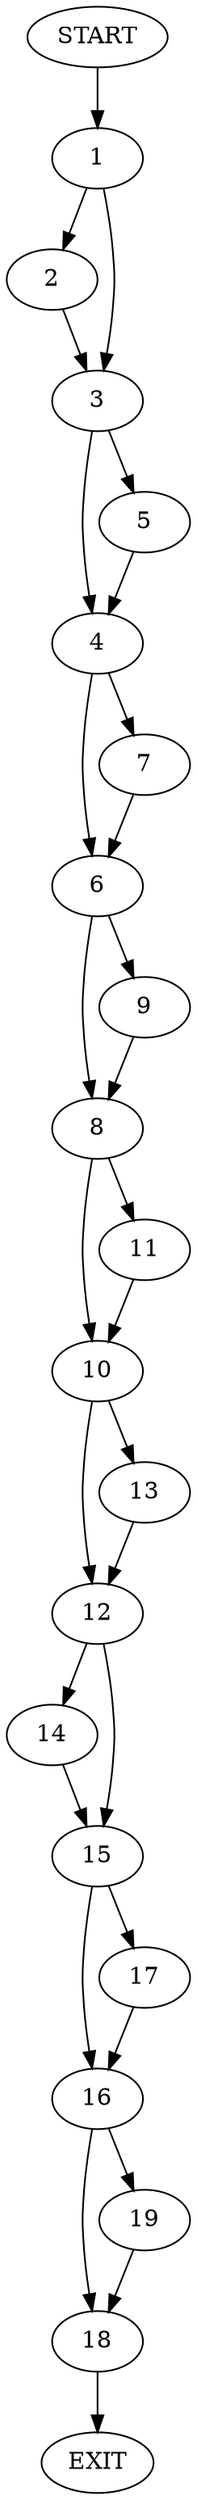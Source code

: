 digraph {
0 [label="START"]
20 [label="EXIT"]
0 -> 1
1 -> 2
1 -> 3
3 -> 4
3 -> 5
2 -> 3
5 -> 4
4 -> 6
4 -> 7
6 -> 8
6 -> 9
7 -> 6
9 -> 8
8 -> 10
8 -> 11
11 -> 10
10 -> 12
10 -> 13
13 -> 12
12 -> 14
12 -> 15
14 -> 15
15 -> 16
15 -> 17
17 -> 16
16 -> 18
16 -> 19
18 -> 20
19 -> 18
}
